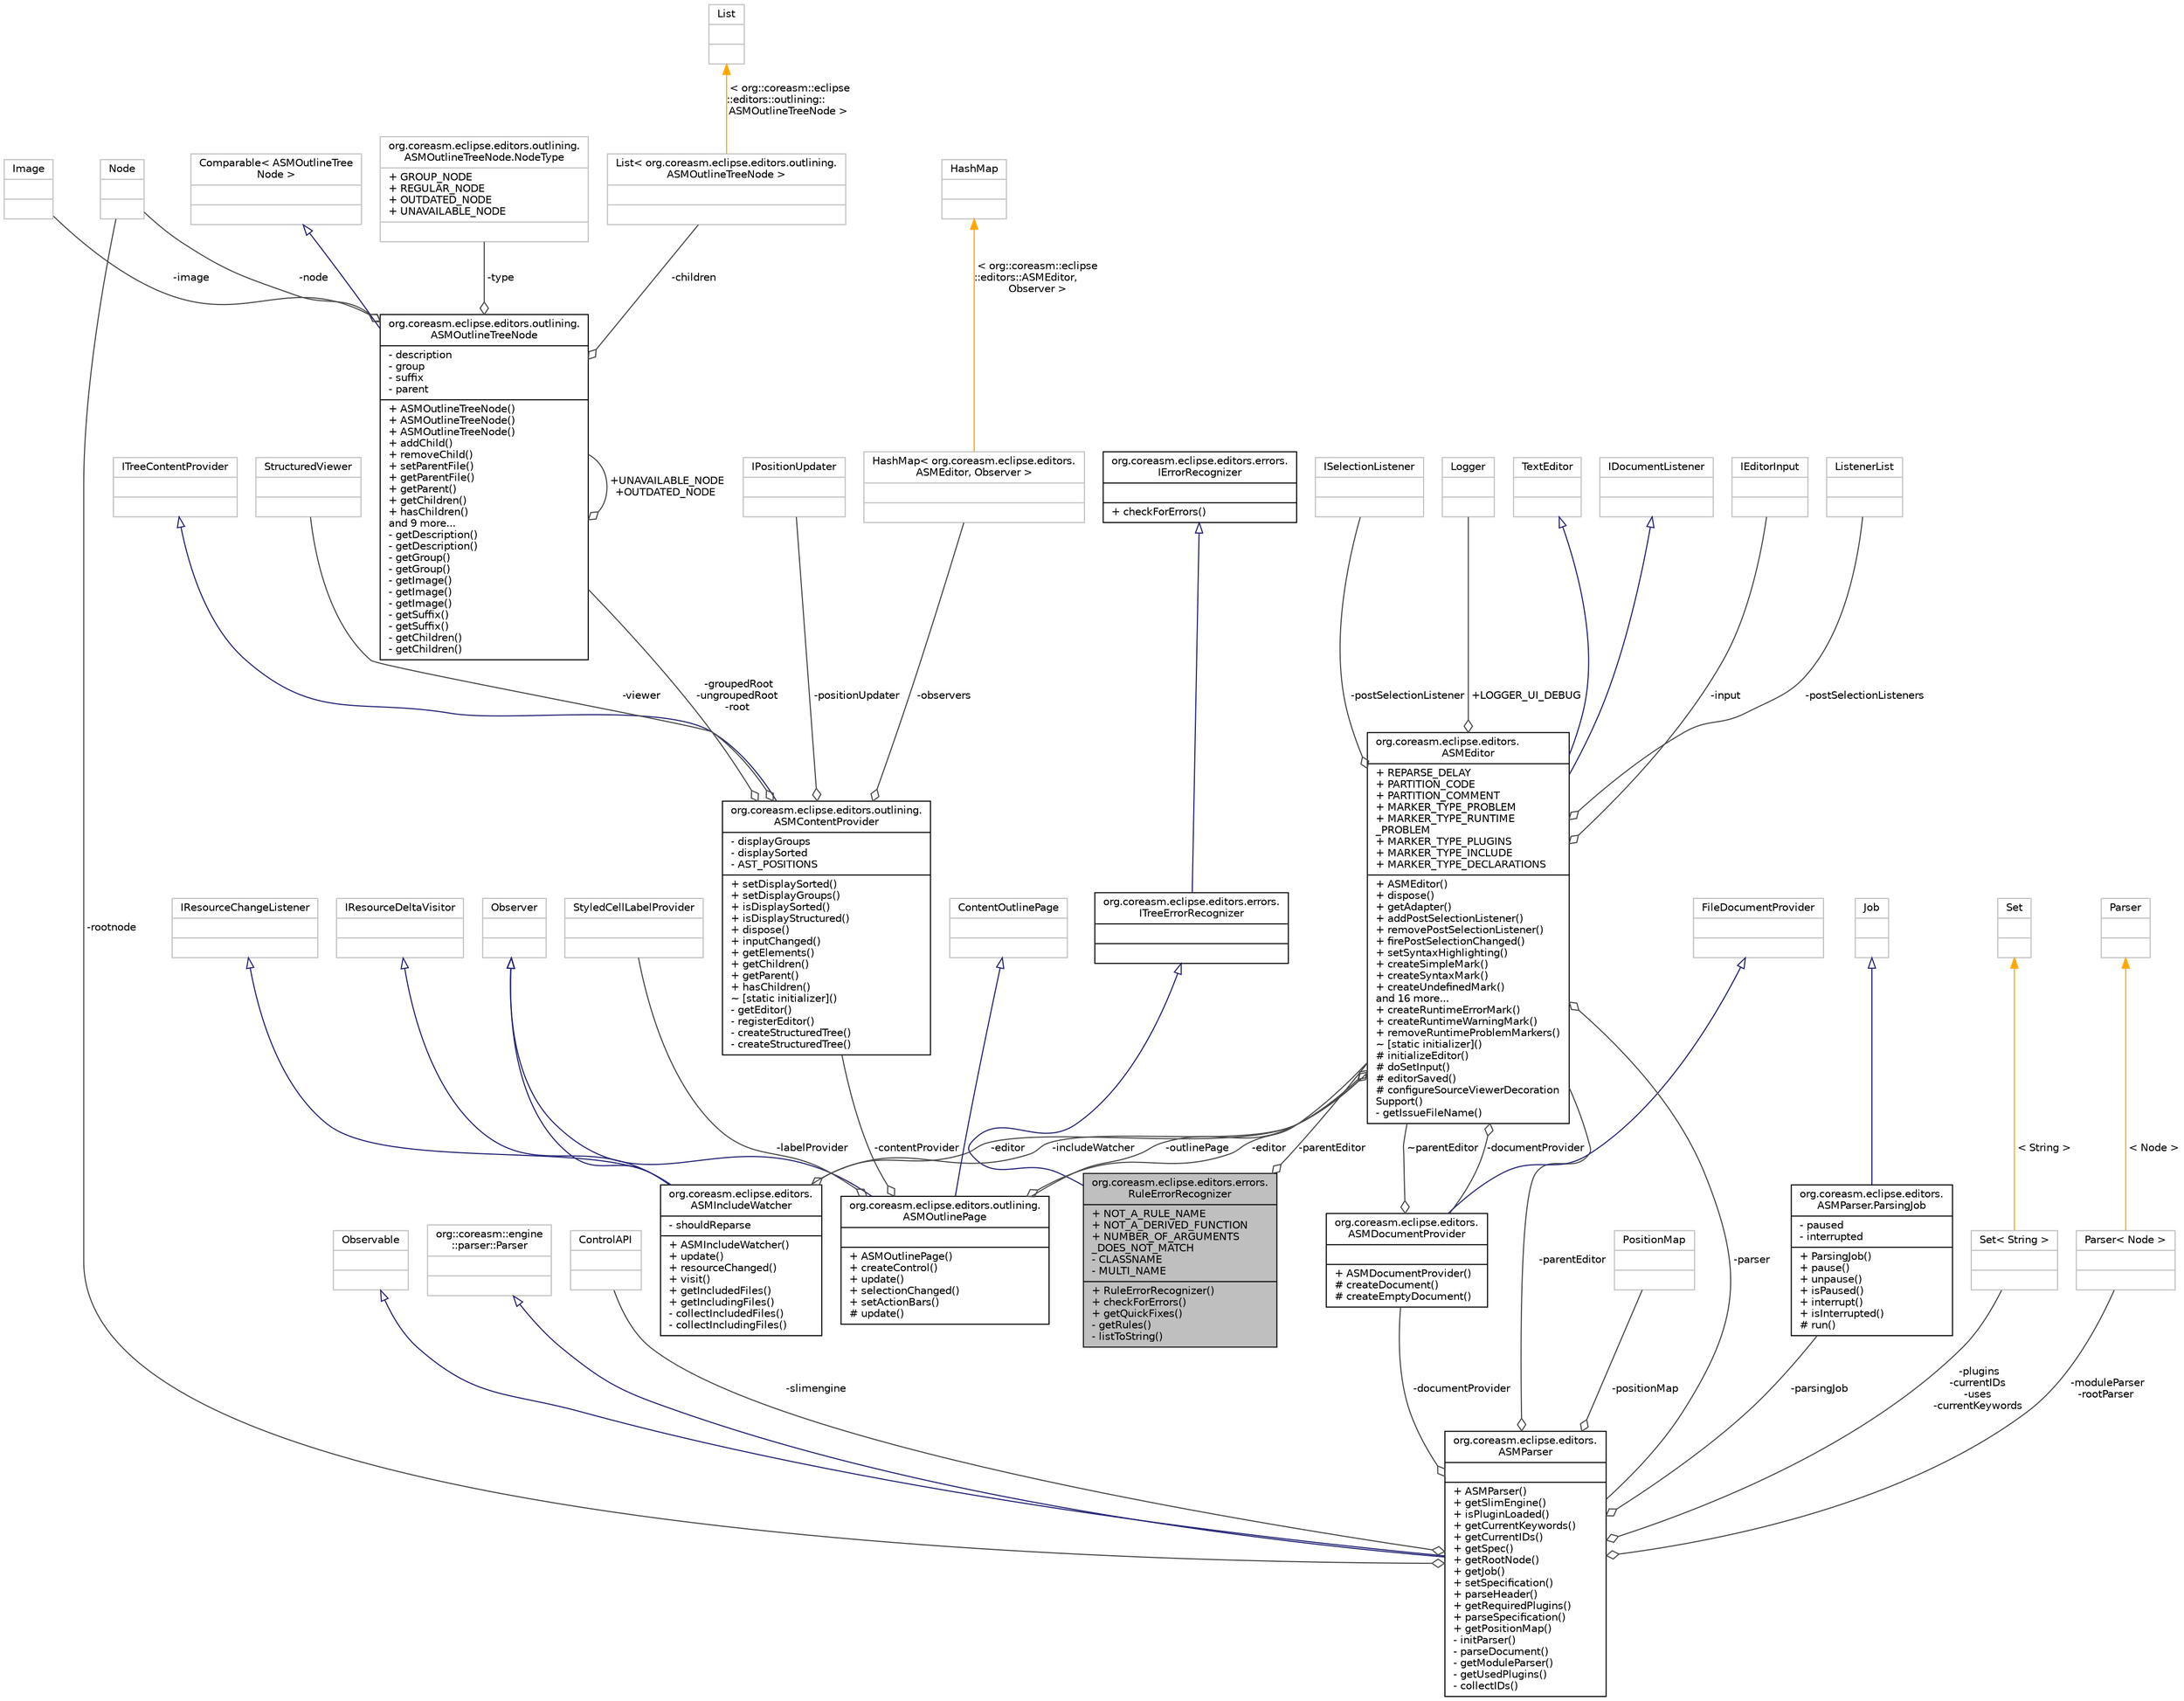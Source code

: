 digraph "org.coreasm.eclipse.editors.errors.RuleErrorRecognizer"
{
  bgcolor="transparent";
  edge [fontname="Helvetica",fontsize="10",labelfontname="Helvetica",labelfontsize="10"];
  node [fontname="Helvetica",fontsize="10",shape=record];
  Node1 [label="{org.coreasm.eclipse.editors.errors.\lRuleErrorRecognizer\n|+ NOT_A_RULE_NAME\l+ NOT_A_DERIVED_FUNCTION\l+ NUMBER_OF_ARGUMENTS\l_DOES_NOT_MATCH\l- CLASSNAME\l- MULTI_NAME\l|+ RuleErrorRecognizer()\l+ checkForErrors()\l+ getQuickFixes()\l- getRules()\l- listToString()\l}",height=0.2,width=0.4,color="black", fillcolor="grey75", style="filled" fontcolor="black"];
  Node2 -> Node1 [dir="back",color="midnightblue",fontsize="10",style="solid",arrowtail="onormal",fontname="Helvetica"];
  Node2 [label="{org.coreasm.eclipse.editors.errors.\lITreeErrorRecognizer\n||}",height=0.2,width=0.4,color="black",URL="$interfaceorg_1_1coreasm_1_1eclipse_1_1editors_1_1errors_1_1ITreeErrorRecognizer.html",tooltip="The ITreeErrorRecognizer interface is a marker interface which marks instances of the IErrorRecognize..."];
  Node3 -> Node2 [dir="back",color="midnightblue",fontsize="10",style="solid",arrowtail="onormal",fontname="Helvetica"];
  Node3 [label="{org.coreasm.eclipse.editors.errors.\lIErrorRecognizer\n||+ checkForErrors()\l}",height=0.2,width=0.4,color="black",URL="$interfaceorg_1_1coreasm_1_1eclipse_1_1editors_1_1errors_1_1IErrorRecognizer.html",tooltip="An object implementing IErrorRecognizer is an object which checks an ASMDocument for a certain kind o..."];
  Node4 -> Node1 [color="grey25",fontsize="10",style="solid",label=" -parentEditor" ,arrowhead="odiamond",fontname="Helvetica"];
  Node4 [label="{org.coreasm.eclipse.editors.\lASMEditor\n|+ REPARSE_DELAY\l+ PARTITION_CODE\l+ PARTITION_COMMENT\l+ MARKER_TYPE_PROBLEM\l+ MARKER_TYPE_RUNTIME\l_PROBLEM\l+ MARKER_TYPE_PLUGINS\l+ MARKER_TYPE_INCLUDE\l+ MARKER_TYPE_DECLARATIONS\l|+ ASMEditor()\l+ dispose()\l+ getAdapter()\l+ addPostSelectionListener()\l+ removePostSelectionListener()\l+ firePostSelectionChanged()\l+ setSyntaxHighlighting()\l+ createSimpleMark()\l+ createSyntaxMark()\l+ createUndefinedMark()\land 16 more...\l+ createRuntimeErrorMark()\l+ createRuntimeWarningMark()\l+ removeRuntimeProblemMarkers()\l~ [static initializer]()\l# initializeEditor()\l# doSetInput()\l# editorSaved()\l# configureSourceViewerDecoration\lSupport()\l- getIssueFileName()\l}",height=0.2,width=0.4,color="black",URL="$classorg_1_1coreasm_1_1eclipse_1_1editors_1_1ASMEditor.html",tooltip="The ASMEditor class is the root class of each CoreASM editor which initiates all other classes of the..."];
  Node5 -> Node4 [dir="back",color="midnightblue",fontsize="10",style="solid",arrowtail="onormal",fontname="Helvetica"];
  Node5 [label="{TextEditor\n||}",height=0.2,width=0.4,color="grey75"];
  Node6 -> Node4 [dir="back",color="midnightblue",fontsize="10",style="solid",arrowtail="onormal",fontname="Helvetica"];
  Node6 [label="{IDocumentListener\n||}",height=0.2,width=0.4,color="grey75"];
  Node7 -> Node4 [color="grey25",fontsize="10",style="solid",label=" -input" ,arrowhead="odiamond",fontname="Helvetica"];
  Node7 [label="{IEditorInput\n||}",height=0.2,width=0.4,color="grey75"];
  Node8 -> Node4 [color="grey25",fontsize="10",style="solid",label=" -postSelectionListeners" ,arrowhead="odiamond",fontname="Helvetica"];
  Node8 [label="{ListenerList\n||}",height=0.2,width=0.4,color="grey75"];
  Node9 -> Node4 [color="grey25",fontsize="10",style="solid",label=" -postSelectionListener" ,arrowhead="odiamond",fontname="Helvetica"];
  Node9 [label="{ISelectionListener\n||}",height=0.2,width=0.4,color="grey75"];
  Node10 -> Node4 [color="grey25",fontsize="10",style="solid",label=" -documentProvider" ,arrowhead="odiamond",fontname="Helvetica"];
  Node10 [label="{org.coreasm.eclipse.editors.\lASMDocumentProvider\n||+ ASMDocumentProvider()\l# createDocument()\l# createEmptyDocument()\l}",height=0.2,width=0.4,color="black",URL="$classorg_1_1coreasm_1_1eclipse_1_1editors_1_1ASMDocumentProvider.html",tooltip="This class is a DocumentProvider for ASMDocuments stored as files. "];
  Node11 -> Node10 [dir="back",color="midnightblue",fontsize="10",style="solid",arrowtail="onormal",fontname="Helvetica"];
  Node11 [label="{FileDocumentProvider\n||}",height=0.2,width=0.4,color="grey75"];
  Node4 -> Node10 [color="grey25",fontsize="10",style="solid",label=" ~parentEditor" ,arrowhead="odiamond",fontname="Helvetica"];
  Node12 -> Node4 [color="grey25",fontsize="10",style="solid",label=" +LOGGER_UI_DEBUG" ,arrowhead="odiamond",fontname="Helvetica"];
  Node12 [label="{Logger\n||}",height=0.2,width=0.4,color="grey75"];
  Node13 -> Node4 [color="grey25",fontsize="10",style="solid",label=" -includeWatcher" ,arrowhead="odiamond",fontname="Helvetica"];
  Node13 [label="{org.coreasm.eclipse.editors.\lASMIncludeWatcher\n|- shouldReparse\l|+ ASMIncludeWatcher()\l+ update()\l+ resourceChanged()\l+ visit()\l+ getIncludedFiles()\l+ getIncludingFiles()\l- collectIncludedFiles()\l- collectIncludingFiles()\l}",height=0.2,width=0.4,color="black",URL="$classorg_1_1coreasm_1_1eclipse_1_1editors_1_1ASMIncludeWatcher.html",tooltip="The IncludeWatcher watches included specifications. "];
  Node14 -> Node13 [dir="back",color="midnightblue",fontsize="10",style="solid",arrowtail="onormal",fontname="Helvetica"];
  Node14 [label="{Observer\n||}",height=0.2,width=0.4,color="grey75"];
  Node15 -> Node13 [dir="back",color="midnightblue",fontsize="10",style="solid",arrowtail="onormal",fontname="Helvetica"];
  Node15 [label="{IResourceChangeListener\n||}",height=0.2,width=0.4,color="grey75"];
  Node16 -> Node13 [dir="back",color="midnightblue",fontsize="10",style="solid",arrowtail="onormal",fontname="Helvetica"];
  Node16 [label="{IResourceDeltaVisitor\n||}",height=0.2,width=0.4,color="grey75"];
  Node4 -> Node13 [color="grey25",fontsize="10",style="solid",label=" -editor" ,arrowhead="odiamond",fontname="Helvetica"];
  Node17 -> Node4 [color="grey25",fontsize="10",style="solid",label=" -parser" ,arrowhead="odiamond",fontname="Helvetica"];
  Node17 [label="{org.coreasm.eclipse.editors.\lASMParser\n||+ ASMParser()\l+ getSlimEngine()\l+ isPluginLoaded()\l+ getCurrentKeywords()\l+ getCurrentIDs()\l+ getSpec()\l+ getRootNode()\l+ getJob()\l+ setSpecification()\l+ parseHeader()\l+ getRequiredPlugins()\l+ parseSpecification()\l+ getPositionMap()\l- initParser()\l- parseDocument()\l- getModuleParser()\l- getUsedPlugins()\l- collectIDs()\l}",height=0.2,width=0.4,color="black",URL="$classorg_1_1coreasm_1_1eclipse_1_1editors_1_1ASMParser.html",tooltip="This class organizes the parsing of CoreASM specifications. "];
  Node18 -> Node17 [dir="back",color="midnightblue",fontsize="10",style="solid",arrowtail="onormal",fontname="Helvetica"];
  Node18 [label="{Observable\n||}",height=0.2,width=0.4,color="grey75"];
  Node19 -> Node17 [dir="back",color="midnightblue",fontsize="10",style="solid",arrowtail="onormal",fontname="Helvetica"];
  Node19 [label="{org::coreasm::engine\l::parser::Parser\n||}",height=0.2,width=0.4,color="grey75"];
  Node20 -> Node17 [color="grey25",fontsize="10",style="solid",label=" -slimengine" ,arrowhead="odiamond",fontname="Helvetica"];
  Node20 [label="{ControlAPI\n||}",height=0.2,width=0.4,color="grey75"];
  Node21 -> Node17 [color="grey25",fontsize="10",style="solid",label=" -rootnode" ,arrowhead="odiamond",fontname="Helvetica"];
  Node21 [label="{Node\n||}",height=0.2,width=0.4,color="grey75"];
  Node10 -> Node17 [color="grey25",fontsize="10",style="solid",label=" -documentProvider" ,arrowhead="odiamond",fontname="Helvetica"];
  Node4 -> Node17 [color="grey25",fontsize="10",style="solid",label=" -parentEditor" ,arrowhead="odiamond",fontname="Helvetica"];
  Node22 -> Node17 [color="grey25",fontsize="10",style="solid",label=" -parsingJob" ,arrowhead="odiamond",fontname="Helvetica"];
  Node22 [label="{org.coreasm.eclipse.editors.\lASMParser.ParsingJob\n|- paused\l- interrupted\l|+ ParsingJob()\l+ pause()\l+ unpause()\l+ isPaused()\l+ interrupt()\l+ isInterrupted()\l# run()\l}",height=0.2,width=0.4,color="black",URL="$classorg_1_1coreasm_1_1eclipse_1_1editors_1_1ASMParser_1_1ParsingJob.html",tooltip="This class manages the running of the parser. "];
  Node23 -> Node22 [dir="back",color="midnightblue",fontsize="10",style="solid",arrowtail="onormal",fontname="Helvetica"];
  Node23 [label="{Job\n||}",height=0.2,width=0.4,color="grey75"];
  Node24 -> Node17 [color="grey25",fontsize="10",style="solid",label=" -plugins\n-currentIDs\n-uses\n-currentKeywords" ,arrowhead="odiamond",fontname="Helvetica"];
  Node24 [label="{Set\< String \>\n||}",height=0.2,width=0.4,color="grey75"];
  Node25 -> Node24 [dir="back",color="orange",fontsize="10",style="solid",label=" \< String \>" ,fontname="Helvetica"];
  Node25 [label="{Set\n||}",height=0.2,width=0.4,color="grey75"];
  Node26 -> Node17 [color="grey25",fontsize="10",style="solid",label=" -positionMap" ,arrowhead="odiamond",fontname="Helvetica"];
  Node26 [label="{PositionMap\n||}",height=0.2,width=0.4,color="grey75"];
  Node27 -> Node17 [color="grey25",fontsize="10",style="solid",label=" -moduleParser\n-rootParser" ,arrowhead="odiamond",fontname="Helvetica"];
  Node27 [label="{Parser\< Node \>\n||}",height=0.2,width=0.4,color="grey75"];
  Node28 -> Node27 [dir="back",color="orange",fontsize="10",style="solid",label=" \< Node \>" ,fontname="Helvetica"];
  Node28 [label="{Parser\n||}",height=0.2,width=0.4,color="grey75"];
  Node29 -> Node4 [color="grey25",fontsize="10",style="solid",label=" -outlinePage" ,arrowhead="odiamond",fontname="Helvetica"];
  Node29 [label="{org.coreasm.eclipse.editors.outlining.\lASMOutlinePage\n||+ ASMOutlinePage()\l+ createControl()\l+ update()\l+ selectionChanged()\l+ setActionBars()\l# update()\l}",height=0.2,width=0.4,color="black",URL="$classorg_1_1coreasm_1_1eclipse_1_1editors_1_1outlining_1_1ASMOutlinePage.html"];
  Node30 -> Node29 [dir="back",color="midnightblue",fontsize="10",style="solid",arrowtail="onormal",fontname="Helvetica"];
  Node30 [label="{ContentOutlinePage\n||}",height=0.2,width=0.4,color="grey75"];
  Node14 -> Node29 [dir="back",color="midnightblue",fontsize="10",style="solid",arrowtail="onormal",fontname="Helvetica"];
  Node4 -> Node29 [color="grey25",fontsize="10",style="solid",label=" -editor" ,arrowhead="odiamond",fontname="Helvetica"];
  Node31 -> Node29 [color="grey25",fontsize="10",style="solid",label=" -contentProvider" ,arrowhead="odiamond",fontname="Helvetica"];
  Node31 [label="{org.coreasm.eclipse.editors.outlining.\lASMContentProvider\n|- displayGroups\l- displaySorted\l- AST_POSITIONS\l|+ setDisplaySorted()\l+ setDisplayGroups()\l+ isDisplaySorted()\l+ isDisplayStructured()\l+ dispose()\l+ inputChanged()\l+ getElements()\l+ getChildren()\l+ getParent()\l+ hasChildren()\l~ [static initializer]()\l- getEditor()\l- registerEditor()\l- createStructuredTree()\l- createStructuredTree()\l}",height=0.2,width=0.4,color="black",URL="$classorg_1_1coreasm_1_1eclipse_1_1editors_1_1outlining_1_1ASMContentProvider.html"];
  Node32 -> Node31 [dir="back",color="midnightblue",fontsize="10",style="solid",arrowtail="onormal",fontname="Helvetica"];
  Node32 [label="{ITreeContentProvider\n||}",height=0.2,width=0.4,color="grey75"];
  Node33 -> Node31 [color="grey25",fontsize="10",style="solid",label=" -viewer" ,arrowhead="odiamond",fontname="Helvetica"];
  Node33 [label="{StructuredViewer\n||}",height=0.2,width=0.4,color="grey75"];
  Node34 -> Node31 [color="grey25",fontsize="10",style="solid",label=" -observers" ,arrowhead="odiamond",fontname="Helvetica"];
  Node34 [label="{HashMap\< org.coreasm.eclipse.editors.\lASMEditor, Observer \>\n||}",height=0.2,width=0.4,color="grey75"];
  Node35 -> Node34 [dir="back",color="orange",fontsize="10",style="solid",label=" \< org::coreasm::eclipse\l::editors::ASMEditor,\l Observer \>" ,fontname="Helvetica"];
  Node35 [label="{HashMap\n||}",height=0.2,width=0.4,color="grey75"];
  Node36 -> Node31 [color="grey25",fontsize="10",style="solid",label=" -groupedRoot\n-ungroupedRoot\n-root" ,arrowhead="odiamond",fontname="Helvetica"];
  Node36 [label="{org.coreasm.eclipse.editors.outlining.\lASMOutlineTreeNode\n|- description\l- group\l- suffix\l- parent\l|+ ASMOutlineTreeNode()\l+ ASMOutlineTreeNode()\l+ ASMOutlineTreeNode()\l+ addChild()\l+ removeChild()\l+ setParentFile()\l+ getParentFile()\l+ getParent()\l+ getChildren()\l+ hasChildren()\land 9 more...\l- getDescription()\l- getDescription()\l- getGroup()\l- getGroup()\l- getImage()\l- getImage()\l- getImage()\l- getSuffix()\l- getSuffix()\l- getChildren()\l- getChildren()\l}",height=0.2,width=0.4,color="black",URL="$classorg_1_1coreasm_1_1eclipse_1_1editors_1_1outlining_1_1ASMOutlineTreeNode.html"];
  Node37 -> Node36 [dir="back",color="midnightblue",fontsize="10",style="solid",arrowtail="onormal",fontname="Helvetica"];
  Node37 [label="{Comparable\< ASMOutlineTree\lNode \>\n||}",height=0.2,width=0.4,color="grey75"];
  Node38 -> Node36 [color="grey25",fontsize="10",style="solid",label=" -type" ,arrowhead="odiamond",fontname="Helvetica"];
  Node38 [label="{org.coreasm.eclipse.editors.outlining.\lASMOutlineTreeNode.NodeType\n|+ GROUP_NODE\l+ REGULAR_NODE\l+ OUTDATED_NODE\l+ UNAVAILABLE_NODE\l|}",height=0.2,width=0.4,color="grey75"];
  Node21 -> Node36 [color="grey25",fontsize="10",style="solid",label=" -node" ,arrowhead="odiamond",fontname="Helvetica"];
  Node36 -> Node36 [color="grey25",fontsize="10",style="solid",label=" +UNAVAILABLE_NODE\n+OUTDATED_NODE" ,arrowhead="odiamond",fontname="Helvetica"];
  Node39 -> Node36 [color="grey25",fontsize="10",style="solid",label=" -children" ,arrowhead="odiamond",fontname="Helvetica"];
  Node39 [label="{List\< org.coreasm.eclipse.editors.outlining.\lASMOutlineTreeNode \>\n||}",height=0.2,width=0.4,color="grey75"];
  Node40 -> Node39 [dir="back",color="orange",fontsize="10",style="solid",label=" \< org::coreasm::eclipse\l::editors::outlining::\lASMOutlineTreeNode \>" ,fontname="Helvetica"];
  Node40 [label="{List\n||}",height=0.2,width=0.4,color="grey75"];
  Node41 -> Node36 [color="grey25",fontsize="10",style="solid",label=" -image" ,arrowhead="odiamond",fontname="Helvetica"];
  Node41 [label="{Image\n||}",height=0.2,width=0.4,color="grey75"];
  Node42 -> Node31 [color="grey25",fontsize="10",style="solid",label=" -positionUpdater" ,arrowhead="odiamond",fontname="Helvetica"];
  Node42 [label="{IPositionUpdater\n||}",height=0.2,width=0.4,color="grey75"];
  Node43 -> Node29 [color="grey25",fontsize="10",style="solid",label=" -labelProvider" ,arrowhead="odiamond",fontname="Helvetica"];
  Node43 [label="{StyledCellLabelProvider\n||}",height=0.2,width=0.4,color="grey75"];
}
